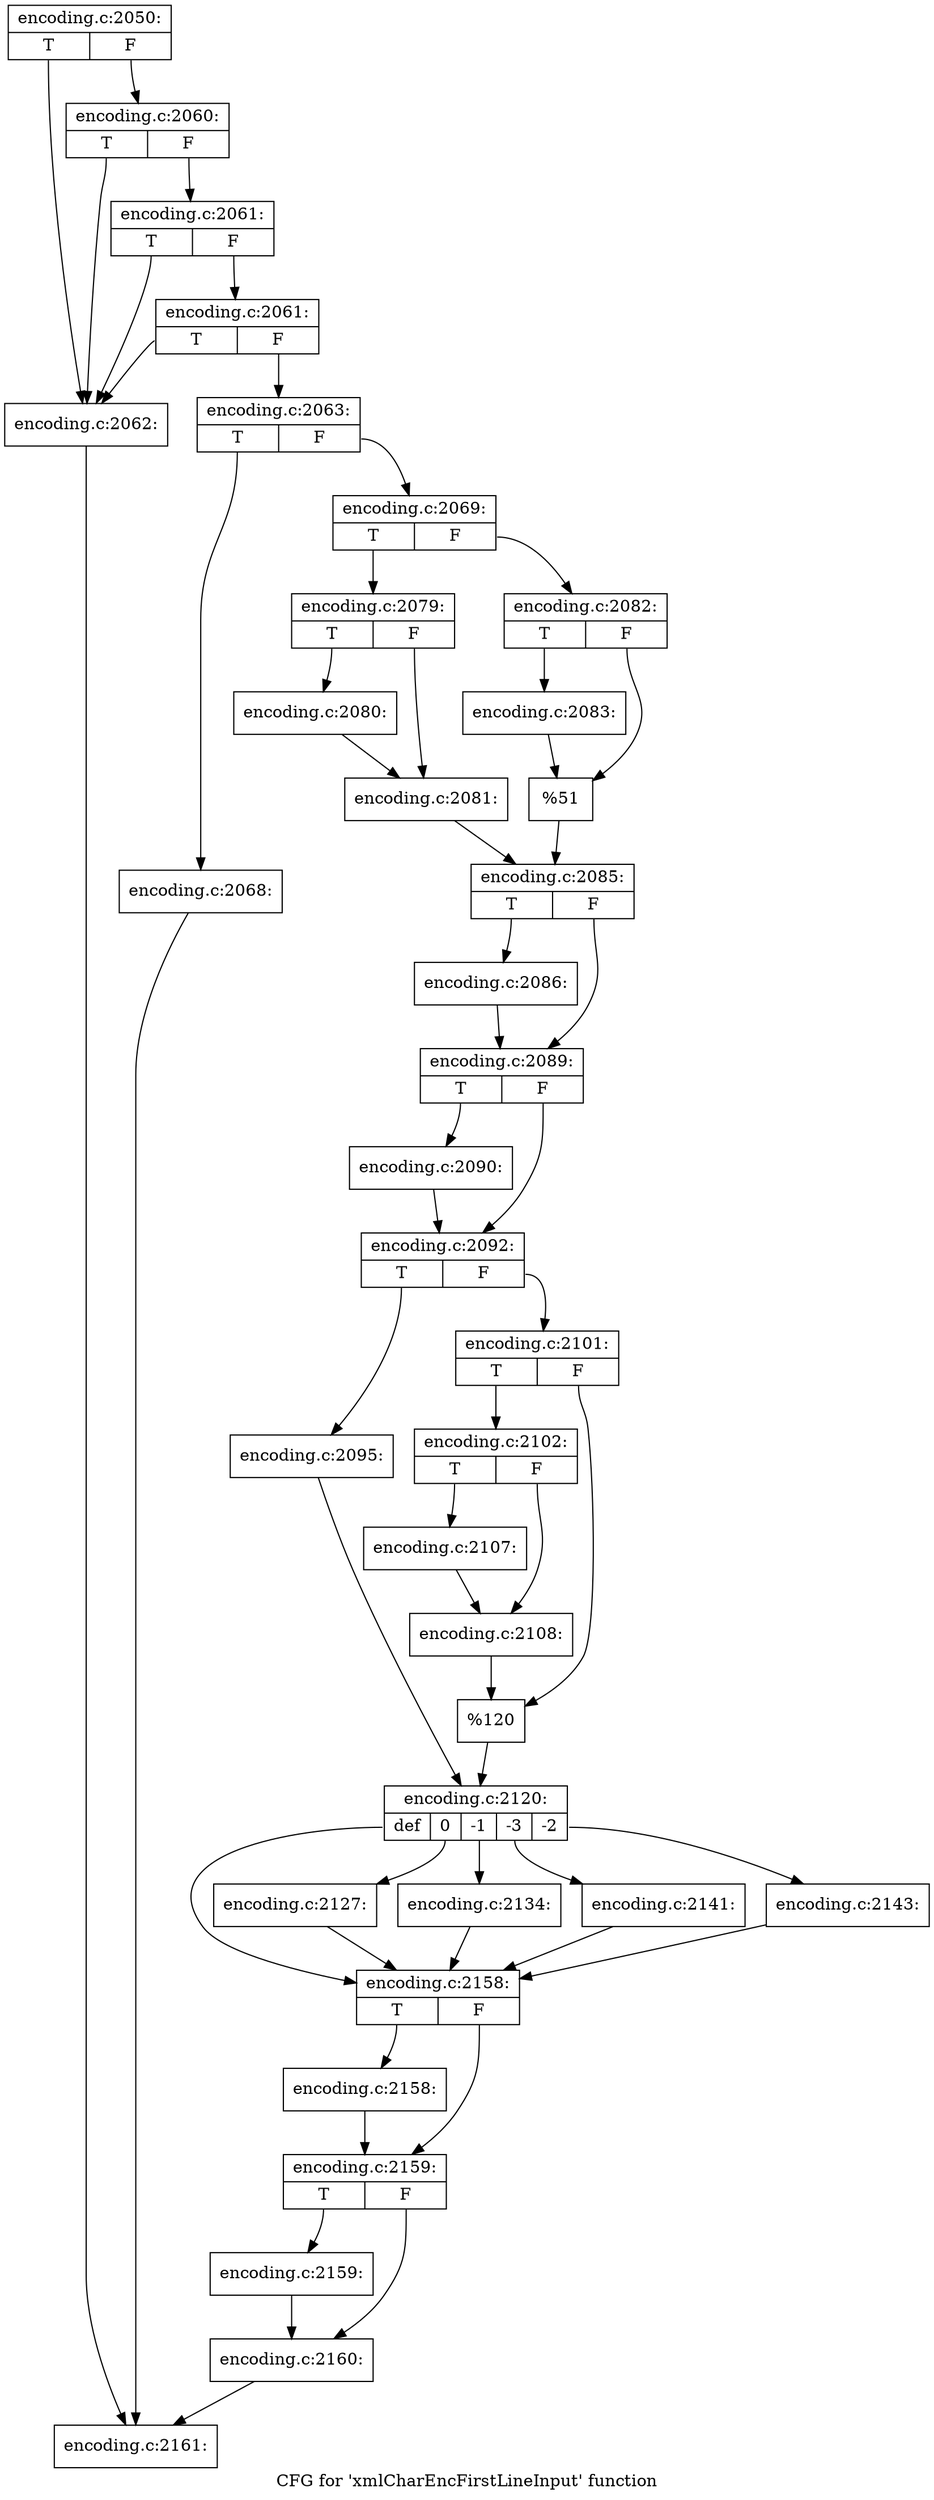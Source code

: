 digraph "CFG for 'xmlCharEncFirstLineInput' function" {
	label="CFG for 'xmlCharEncFirstLineInput' function";

	Node0x46e9570 [shape=record,label="{encoding.c:2050:|{<s0>T|<s1>F}}"];
	Node0x46e9570:s0 -> Node0x46ee2c0;
	Node0x46e9570:s1 -> Node0x46ee460;
	Node0x46ee460 [shape=record,label="{encoding.c:2060:|{<s0>T|<s1>F}}"];
	Node0x46ee460:s0 -> Node0x46ee2c0;
	Node0x46ee460:s1 -> Node0x46ee3e0;
	Node0x46ee3e0 [shape=record,label="{encoding.c:2061:|{<s0>T|<s1>F}}"];
	Node0x46ee3e0:s0 -> Node0x46ee2c0;
	Node0x46ee3e0:s1 -> Node0x46ee360;
	Node0x46ee360 [shape=record,label="{encoding.c:2061:|{<s0>T|<s1>F}}"];
	Node0x46ee360:s0 -> Node0x46ee2c0;
	Node0x46ee360:s1 -> Node0x46ee310;
	Node0x46ee2c0 [shape=record,label="{encoding.c:2062:}"];
	Node0x46ee2c0 -> Node0x46e42f0;
	Node0x46ee310 [shape=record,label="{encoding.c:2063:|{<s0>T|<s1>F}}"];
	Node0x46ee310:s0 -> Node0x46f0120;
	Node0x46ee310:s1 -> Node0x46f04b0;
	Node0x46f0120 [shape=record,label="{encoding.c:2068:}"];
	Node0x46f0120 -> Node0x46e42f0;
	Node0x46f04b0 [shape=record,label="{encoding.c:2069:|{<s0>T|<s1>F}}"];
	Node0x46f04b0:s0 -> Node0x46f09f0;
	Node0x46f04b0:s1 -> Node0x46f0d90;
	Node0x46f09f0 [shape=record,label="{encoding.c:2079:|{<s0>T|<s1>F}}"];
	Node0x46f09f0:s0 -> Node0x46f0fb0;
	Node0x46f09f0:s1 -> Node0x46f1000;
	Node0x46f0fb0 [shape=record,label="{encoding.c:2080:}"];
	Node0x46f0fb0 -> Node0x46f1000;
	Node0x46f1000 [shape=record,label="{encoding.c:2081:}"];
	Node0x46f1000 -> Node0x46f0d40;
	Node0x46f0d90 [shape=record,label="{encoding.c:2082:|{<s0>T|<s1>F}}"];
	Node0x46f0d90:s0 -> Node0x46f1510;
	Node0x46f0d90:s1 -> Node0x46f1560;
	Node0x46f1510 [shape=record,label="{encoding.c:2083:}"];
	Node0x46f1510 -> Node0x46f1560;
	Node0x46f1560 [shape=record,label="{%51}"];
	Node0x46f1560 -> Node0x46f0d40;
	Node0x46f0d40 [shape=record,label="{encoding.c:2085:|{<s0>T|<s1>F}}"];
	Node0x46f0d40:s0 -> Node0x46f1aa0;
	Node0x46f0d40:s1 -> Node0x46f1af0;
	Node0x46f1aa0 [shape=record,label="{encoding.c:2086:}"];
	Node0x46f1aa0 -> Node0x46f1af0;
	Node0x46f1af0 [shape=record,label="{encoding.c:2089:|{<s0>T|<s1>F}}"];
	Node0x46f1af0:s0 -> Node0x46f2420;
	Node0x46f1af0:s1 -> Node0x46f2a70;
	Node0x46f2420 [shape=record,label="{encoding.c:2090:}"];
	Node0x46f2420 -> Node0x46f2a70;
	Node0x46f2a70 [shape=record,label="{encoding.c:2092:|{<s0>T|<s1>F}}"];
	Node0x46f2a70:s0 -> Node0x46f31a0;
	Node0x46f2a70:s1 -> Node0x46f3240;
	Node0x46f31a0 [shape=record,label="{encoding.c:2095:}"];
	Node0x46f31a0 -> Node0x46f31f0;
	Node0x46f3240 [shape=record,label="{encoding.c:2101:|{<s0>T|<s1>F}}"];
	Node0x46f3240:s0 -> Node0x4664c00;
	Node0x46f3240:s1 -> Node0x4664f30;
	Node0x4664c00 [shape=record,label="{encoding.c:2102:|{<s0>T|<s1>F}}"];
	Node0x4664c00:s0 -> Node0x4666b20;
	Node0x4664c00:s1 -> Node0x4666b70;
	Node0x4666b20 [shape=record,label="{encoding.c:2107:}"];
	Node0x4666b20 -> Node0x4666b70;
	Node0x4666b70 [shape=record,label="{encoding.c:2108:}"];
	Node0x4666b70 -> Node0x4664f30;
	Node0x4664f30 [shape=record,label="{%120}"];
	Node0x4664f30 -> Node0x46f31f0;
	Node0x46f31f0 [shape=record,label="{encoding.c:2120:|{<s0>def|<s1>0|<s2>-1|<s3>-3|<s4>-2}}"];
	Node0x46f31f0:s0 -> Node0x4667170;
	Node0x46f31f0:s1 -> Node0x4667550;
	Node0x46f31f0:s2 -> Node0x4667630;
	Node0x46f31f0:s3 -> Node0x4667710;
	Node0x46f31f0:s4 -> Node0x46677f0;
	Node0x4667550 [shape=record,label="{encoding.c:2127:}"];
	Node0x4667550 -> Node0x4667170;
	Node0x4667630 [shape=record,label="{encoding.c:2134:}"];
	Node0x4667630 -> Node0x4667170;
	Node0x4667710 [shape=record,label="{encoding.c:2141:}"];
	Node0x4667710 -> Node0x4667170;
	Node0x46677f0 [shape=record,label="{encoding.c:2143:}"];
	Node0x46677f0 -> Node0x4667170;
	Node0x4667170 [shape=record,label="{encoding.c:2158:|{<s0>T|<s1>F}}"];
	Node0x4667170:s0 -> Node0x4667250;
	Node0x4667170:s1 -> Node0x46687e0;
	Node0x4667250 [shape=record,label="{encoding.c:2158:}"];
	Node0x4667250 -> Node0x46687e0;
	Node0x46687e0 [shape=record,label="{encoding.c:2159:|{<s0>T|<s1>F}}"];
	Node0x46687e0:s0 -> Node0x4669f70;
	Node0x46687e0:s1 -> Node0x4669fc0;
	Node0x4669f70 [shape=record,label="{encoding.c:2159:}"];
	Node0x4669f70 -> Node0x4669fc0;
	Node0x4669fc0 [shape=record,label="{encoding.c:2160:}"];
	Node0x4669fc0 -> Node0x46e42f0;
	Node0x46e42f0 [shape=record,label="{encoding.c:2161:}"];
}
